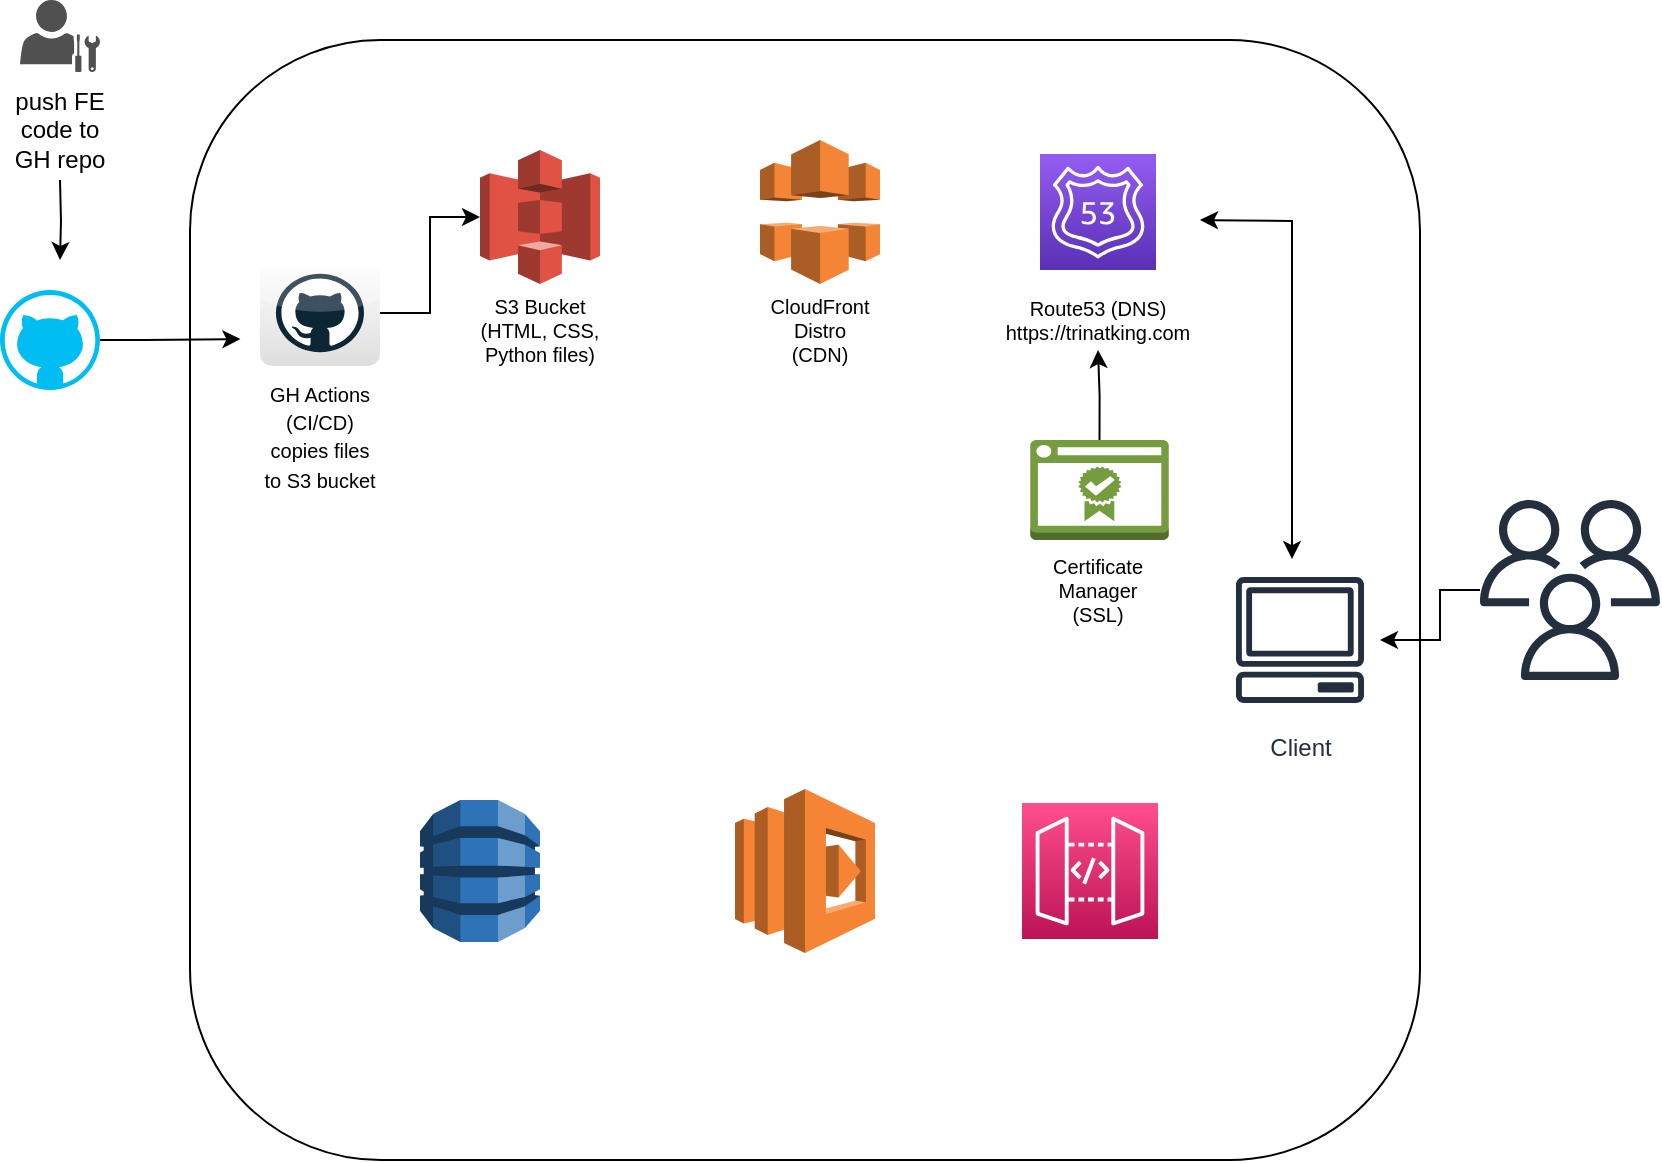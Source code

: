 <mxfile version="20.8.23" type="github">
  <diagram name="Page-1" id="my01R8dfBdF1uQlSD4Y0">
    <mxGraphModel dx="1428" dy="714" grid="1" gridSize="10" guides="1" tooltips="1" connect="1" arrows="1" fold="1" page="1" pageScale="1" pageWidth="850" pageHeight="1100" math="0" shadow="0">
      <root>
        <mxCell id="0" />
        <mxCell id="1" parent="0" />
        <mxCell id="XsQoimjce_yVpQ9bQ-w0-26" style="edgeStyle=orthogonalEdgeStyle;rounded=0;orthogonalLoop=1;jettySize=auto;html=1;" edge="1" parent="1">
          <mxGeometry relative="1" as="geometry">
            <mxPoint x="40" y="130" as="targetPoint" />
            <mxPoint x="40" y="90" as="sourcePoint" />
          </mxGeometry>
        </mxCell>
        <mxCell id="XsQoimjce_yVpQ9bQ-w0-2" value="push FE code to GH repo" style="text;strokeColor=none;align=center;fillColor=none;html=1;verticalAlign=middle;whiteSpace=wrap;rounded=0;" vertex="1" parent="1">
          <mxGeometry x="10" y="50" width="60" height="30" as="geometry" />
        </mxCell>
        <mxCell id="XsQoimjce_yVpQ9bQ-w0-3" value="" style="rounded=1;whiteSpace=wrap;html=1;arcSize=17;" vertex="1" parent="1">
          <mxGeometry x="105" y="20" width="615" height="560" as="geometry" />
        </mxCell>
        <mxCell id="XsQoimjce_yVpQ9bQ-w0-27" style="edgeStyle=orthogonalEdgeStyle;rounded=0;orthogonalLoop=1;jettySize=auto;html=1;exitX=1;exitY=0.5;exitDx=0;exitDy=0;exitPerimeter=0;entryX=0.041;entryY=0.267;entryDx=0;entryDy=0;entryPerimeter=0;" edge="1" parent="1" source="XsQoimjce_yVpQ9bQ-w0-6" target="XsQoimjce_yVpQ9bQ-w0-3">
          <mxGeometry relative="1" as="geometry" />
        </mxCell>
        <mxCell id="XsQoimjce_yVpQ9bQ-w0-6" value="" style="verticalLabelPosition=bottom;html=1;verticalAlign=top;align=center;strokeColor=none;fillColor=#00BEF2;shape=mxgraph.azure.github_code;pointerEvents=1;" vertex="1" parent="1">
          <mxGeometry x="10" y="145" width="50" height="50" as="geometry" />
        </mxCell>
        <mxCell id="XsQoimjce_yVpQ9bQ-w0-31" style="edgeStyle=orthogonalEdgeStyle;rounded=0;orthogonalLoop=1;jettySize=auto;html=1;entryX=0;entryY=0.5;entryDx=0;entryDy=0;entryPerimeter=0;" edge="1" parent="1" source="XsQoimjce_yVpQ9bQ-w0-7" target="XsQoimjce_yVpQ9bQ-w0-11">
          <mxGeometry relative="1" as="geometry" />
        </mxCell>
        <mxCell id="XsQoimjce_yVpQ9bQ-w0-7" value="" style="dashed=0;outlineConnect=0;html=1;align=center;labelPosition=center;verticalLabelPosition=bottom;verticalAlign=top;shape=mxgraph.webicons.github;gradientColor=#DFDEDE" vertex="1" parent="1">
          <mxGeometry x="140" y="130" width="60" height="53" as="geometry" />
        </mxCell>
        <mxCell id="XsQoimjce_yVpQ9bQ-w0-8" value="&lt;font style=&quot;font-size: 10px;&quot;&gt;GH Actions (CI/CD) copies files to S3 bucket&lt;br&gt;&lt;br&gt;&lt;/font&gt;" style="text;strokeColor=none;align=center;fillColor=none;html=1;verticalAlign=middle;whiteSpace=wrap;rounded=0;" vertex="1" parent="1">
          <mxGeometry x="140" y="210" width="60" height="30" as="geometry" />
        </mxCell>
        <mxCell id="XsQoimjce_yVpQ9bQ-w0-11" value="" style="outlineConnect=0;dashed=0;verticalLabelPosition=bottom;verticalAlign=top;align=center;html=1;shape=mxgraph.aws3.s3;fillColor=#E05243;gradientColor=none;" vertex="1" parent="1">
          <mxGeometry x="250" y="75" width="60" height="67" as="geometry" />
        </mxCell>
        <mxCell id="XsQoimjce_yVpQ9bQ-w0-12" value="" style="outlineConnect=0;dashed=0;verticalLabelPosition=bottom;verticalAlign=top;align=center;html=1;shape=mxgraph.aws3.cloudfront;fillColor=#F58536;gradientColor=none;" vertex="1" parent="1">
          <mxGeometry x="390" y="70" width="60" height="72" as="geometry" />
        </mxCell>
        <mxCell id="XsQoimjce_yVpQ9bQ-w0-42" style="edgeStyle=orthogonalEdgeStyle;rounded=0;orthogonalLoop=1;jettySize=auto;html=1;entryX=0.45;entryY=-0.006;entryDx=0;entryDy=0;entryPerimeter=0;fontSize=10;startArrow=classic;startFill=1;" edge="1" parent="1" target="XsQoimjce_yVpQ9bQ-w0-14">
          <mxGeometry relative="1" as="geometry">
            <mxPoint x="610" y="110" as="sourcePoint" />
          </mxGeometry>
        </mxCell>
        <mxCell id="XsQoimjce_yVpQ9bQ-w0-13" value="" style="sketch=0;points=[[0,0,0],[0.25,0,0],[0.5,0,0],[0.75,0,0],[1,0,0],[0,1,0],[0.25,1,0],[0.5,1,0],[0.75,1,0],[1,1,0],[0,0.25,0],[0,0.5,0],[0,0.75,0],[1,0.25,0],[1,0.5,0],[1,0.75,0]];outlineConnect=0;fontColor=#232F3E;gradientColor=#945DF2;gradientDirection=north;fillColor=#5A30B5;strokeColor=#ffffff;dashed=0;verticalLabelPosition=bottom;verticalAlign=top;align=center;html=1;fontSize=12;fontStyle=0;aspect=fixed;shape=mxgraph.aws4.resourceIcon;resIcon=mxgraph.aws4.route_53;" vertex="1" parent="1">
          <mxGeometry x="530" y="77" width="58" height="58" as="geometry" />
        </mxCell>
        <mxCell id="XsQoimjce_yVpQ9bQ-w0-14" value="Client" style="sketch=0;outlineConnect=0;fontColor=#232F3E;gradientColor=none;strokeColor=#232F3E;fillColor=#ffffff;dashed=0;verticalLabelPosition=bottom;verticalAlign=top;align=center;html=1;fontSize=12;fontStyle=0;aspect=fixed;shape=mxgraph.aws4.resourceIcon;resIcon=mxgraph.aws4.client;" vertex="1" parent="1">
          <mxGeometry x="620" y="280" width="80" height="80" as="geometry" />
        </mxCell>
        <mxCell id="XsQoimjce_yVpQ9bQ-w0-15" value="" style="outlineConnect=0;dashed=0;verticalLabelPosition=bottom;verticalAlign=top;align=center;html=1;shape=mxgraph.aws3.dynamo_db;fillColor=#2E73B8;gradientColor=none;" vertex="1" parent="1">
          <mxGeometry x="220" y="400" width="60" height="71" as="geometry" />
        </mxCell>
        <mxCell id="XsQoimjce_yVpQ9bQ-w0-16" value="" style="outlineConnect=0;dashed=0;verticalLabelPosition=bottom;verticalAlign=top;align=center;html=1;shape=mxgraph.aws3.lambda;fillColor=#F58534;gradientColor=none;" vertex="1" parent="1">
          <mxGeometry x="377.5" y="394.5" width="70" height="82" as="geometry" />
        </mxCell>
        <mxCell id="XsQoimjce_yVpQ9bQ-w0-17" value="" style="sketch=0;points=[[0,0,0],[0.25,0,0],[0.5,0,0],[0.75,0,0],[1,0,0],[0,1,0],[0.25,1,0],[0.5,1,0],[0.75,1,0],[1,1,0],[0,0.25,0],[0,0.5,0],[0,0.75,0],[1,0.25,0],[1,0.5,0],[1,0.75,0]];outlineConnect=0;fontColor=#232F3E;gradientColor=#FF4F8B;gradientDirection=north;fillColor=#BC1356;strokeColor=#ffffff;dashed=0;verticalLabelPosition=bottom;verticalAlign=top;align=center;html=1;fontSize=12;fontStyle=0;aspect=fixed;shape=mxgraph.aws4.resourceIcon;resIcon=mxgraph.aws4.api_gateway;" vertex="1" parent="1">
          <mxGeometry x="521" y="401.5" width="68" height="68" as="geometry" />
        </mxCell>
        <mxCell id="XsQoimjce_yVpQ9bQ-w0-38" style="edgeStyle=orthogonalEdgeStyle;rounded=0;orthogonalLoop=1;jettySize=auto;html=1;fontSize=10;" edge="1" parent="1" source="XsQoimjce_yVpQ9bQ-w0-18" target="XsQoimjce_yVpQ9bQ-w0-14">
          <mxGeometry relative="1" as="geometry">
            <mxPoint x="710" y="320" as="targetPoint" />
            <Array as="points">
              <mxPoint x="730" y="295" />
              <mxPoint x="730" y="320" />
            </Array>
          </mxGeometry>
        </mxCell>
        <mxCell id="XsQoimjce_yVpQ9bQ-w0-18" value="" style="sketch=0;outlineConnect=0;fontColor=#232F3E;gradientColor=none;fillColor=#232F3D;strokeColor=none;dashed=0;verticalLabelPosition=bottom;verticalAlign=top;align=center;html=1;fontSize=12;fontStyle=0;aspect=fixed;pointerEvents=1;shape=mxgraph.aws4.users;" vertex="1" parent="1">
          <mxGeometry x="750" y="250" width="90" height="90" as="geometry" />
        </mxCell>
        <mxCell id="XsQoimjce_yVpQ9bQ-w0-22" value="" style="sketch=0;pointerEvents=1;shadow=0;dashed=0;html=1;strokeColor=none;fillColor=#505050;labelPosition=center;verticalLabelPosition=bottom;verticalAlign=top;outlineConnect=0;align=center;shape=mxgraph.office.users.administrator;" vertex="1" parent="1">
          <mxGeometry x="20" width="40" height="36" as="geometry" />
        </mxCell>
        <mxCell id="XsQoimjce_yVpQ9bQ-w0-32" value="S3 Bucket (HTML, CSS, Python files)" style="text;strokeColor=none;align=center;fillColor=none;html=1;verticalAlign=middle;whiteSpace=wrap;rounded=0;fontSize=10;" vertex="1" parent="1">
          <mxGeometry x="245" y="155" width="70" height="20" as="geometry" />
        </mxCell>
        <mxCell id="XsQoimjce_yVpQ9bQ-w0-33" value="CloudFront Distro&lt;br&gt;(CDN)" style="text;strokeColor=none;align=center;fillColor=none;html=1;verticalAlign=middle;whiteSpace=wrap;rounded=0;fontSize=10;" vertex="1" parent="1">
          <mxGeometry x="390" y="150" width="60" height="30" as="geometry" />
        </mxCell>
        <mxCell id="XsQoimjce_yVpQ9bQ-w0-35" value="Route53 (DNS)&lt;br&gt;https://trinatking.com" style="text;strokeColor=none;align=center;fillColor=none;html=1;verticalAlign=middle;whiteSpace=wrap;rounded=0;fontSize=10;" vertex="1" parent="1">
          <mxGeometry x="529" y="145" width="60" height="30" as="geometry" />
        </mxCell>
        <mxCell id="XsQoimjce_yVpQ9bQ-w0-39" style="edgeStyle=orthogonalEdgeStyle;rounded=0;orthogonalLoop=1;jettySize=auto;html=1;exitX=0.5;exitY=0;exitDx=0;exitDy=0;exitPerimeter=0;entryX=0.5;entryY=1;entryDx=0;entryDy=0;fontSize=10;" edge="1" parent="1" source="XsQoimjce_yVpQ9bQ-w0-37" target="XsQoimjce_yVpQ9bQ-w0-35">
          <mxGeometry relative="1" as="geometry" />
        </mxCell>
        <mxCell id="XsQoimjce_yVpQ9bQ-w0-37" value="" style="outlineConnect=0;dashed=0;verticalLabelPosition=bottom;verticalAlign=top;align=center;html=1;shape=mxgraph.aws3.certificate_manager_2;fillColor=#759C3E;gradientColor=none;fontSize=10;" vertex="1" parent="1">
          <mxGeometry x="525.13" y="220" width="69.25" height="50" as="geometry" />
        </mxCell>
        <mxCell id="XsQoimjce_yVpQ9bQ-w0-40" value="Certificate Manager (SSL)" style="text;strokeColor=none;align=center;fillColor=none;html=1;verticalAlign=middle;whiteSpace=wrap;rounded=0;fontSize=10;" vertex="1" parent="1">
          <mxGeometry x="529" y="280" width="60" height="30" as="geometry" />
        </mxCell>
      </root>
    </mxGraphModel>
  </diagram>
</mxfile>
